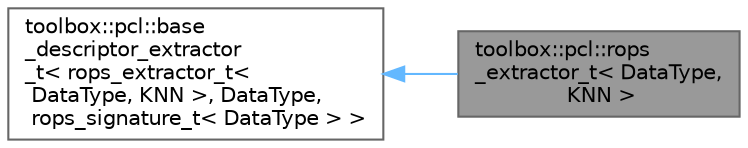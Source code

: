 digraph "toolbox::pcl::rops_extractor_t&lt; DataType, KNN &gt;"
{
 // LATEX_PDF_SIZE
  bgcolor="transparent";
  edge [fontname=Helvetica,fontsize=10,labelfontname=Helvetica,labelfontsize=10];
  node [fontname=Helvetica,fontsize=10,shape=box,height=0.2,width=0.4];
  rankdir="LR";
  Node1 [id="Node000001",label="toolbox::pcl::rops\l_extractor_t\< DataType,\l KNN \>",height=0.2,width=0.4,color="gray40", fillcolor="grey60", style="filled", fontcolor="black",tooltip=" "];
  Node2 -> Node1 [id="edge1_Node000001_Node000002",dir="back",color="steelblue1",style="solid",tooltip=" "];
  Node2 [id="Node000002",label="toolbox::pcl::base\l_descriptor_extractor\l_t\< rops_extractor_t\<\l DataType, KNN \>, DataType,\l rops_signature_t\< DataType \> \>",height=0.2,width=0.4,color="gray40", fillcolor="white", style="filled",URL="$classtoolbox_1_1pcl_1_1base__descriptor__extractor__t.html",tooltip=" "];
}
